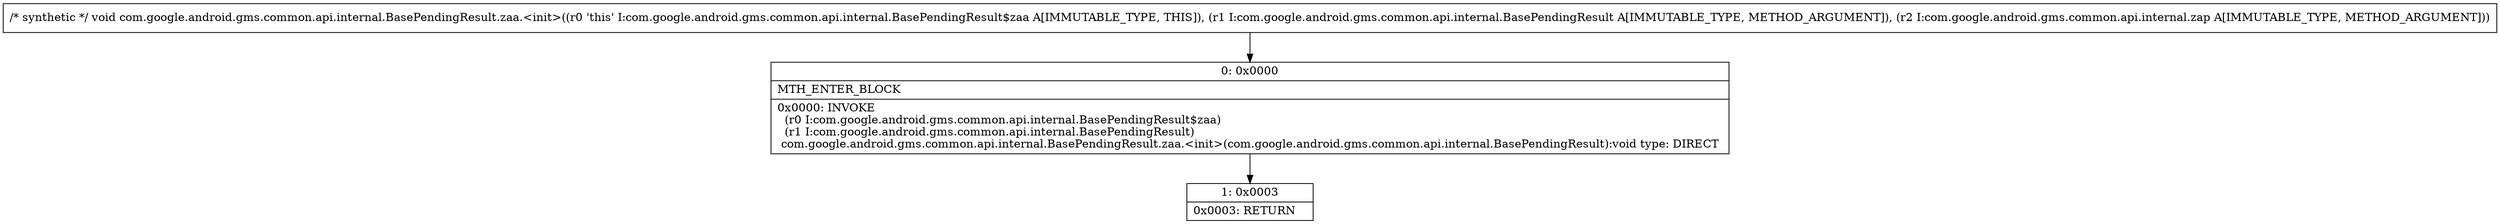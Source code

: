 digraph "CFG forcom.google.android.gms.common.api.internal.BasePendingResult.zaa.\<init\>(Lcom\/google\/android\/gms\/common\/api\/internal\/BasePendingResult;Lcom\/google\/android\/gms\/common\/api\/internal\/zap;)V" {
Node_0 [shape=record,label="{0\:\ 0x0000|MTH_ENTER_BLOCK\l|0x0000: INVOKE  \l  (r0 I:com.google.android.gms.common.api.internal.BasePendingResult$zaa)\l  (r1 I:com.google.android.gms.common.api.internal.BasePendingResult)\l com.google.android.gms.common.api.internal.BasePendingResult.zaa.\<init\>(com.google.android.gms.common.api.internal.BasePendingResult):void type: DIRECT \l}"];
Node_1 [shape=record,label="{1\:\ 0x0003|0x0003: RETURN   \l}"];
MethodNode[shape=record,label="{\/* synthetic *\/ void com.google.android.gms.common.api.internal.BasePendingResult.zaa.\<init\>((r0 'this' I:com.google.android.gms.common.api.internal.BasePendingResult$zaa A[IMMUTABLE_TYPE, THIS]), (r1 I:com.google.android.gms.common.api.internal.BasePendingResult A[IMMUTABLE_TYPE, METHOD_ARGUMENT]), (r2 I:com.google.android.gms.common.api.internal.zap A[IMMUTABLE_TYPE, METHOD_ARGUMENT])) }"];
MethodNode -> Node_0;
Node_0 -> Node_1;
}


